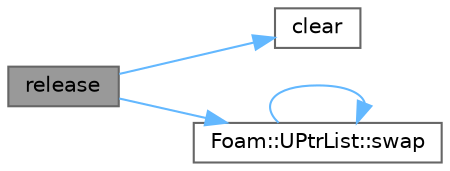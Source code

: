digraph "release"
{
 // LATEX_PDF_SIZE
  bgcolor="transparent";
  edge [fontname=Helvetica,fontsize=10,labelfontname=Helvetica,labelfontsize=10];
  node [fontname=Helvetica,fontsize=10,shape=box,height=0.2,width=0.4];
  rankdir="LR";
  Node1 [id="Node000001",label="release",height=0.2,width=0.4,color="gray40", fillcolor="grey60", style="filled", fontcolor="black",tooltip=" "];
  Node1 -> Node2 [id="edge1_Node000001_Node000002",color="steelblue1",style="solid",tooltip=" "];
  Node2 [id="Node000002",label="clear",height=0.2,width=0.4,color="grey40", fillcolor="white", style="filled",URL="$convertProcessorPatches_8H.html#aebdde09a313caf72a51d84e8b92c7aa5",tooltip=" "];
  Node1 -> Node3 [id="edge2_Node000001_Node000003",color="steelblue1",style="solid",tooltip=" "];
  Node3 [id="Node000003",label="Foam::UPtrList::swap",height=0.2,width=0.4,color="grey40", fillcolor="white", style="filled",URL="$classFoam_1_1UPtrList.html#a1924ef43f423fbed97024f81bba4ff85",tooltip=" "];
  Node3 -> Node3 [id="edge3_Node000003_Node000003",color="steelblue1",style="solid",tooltip=" "];
}
